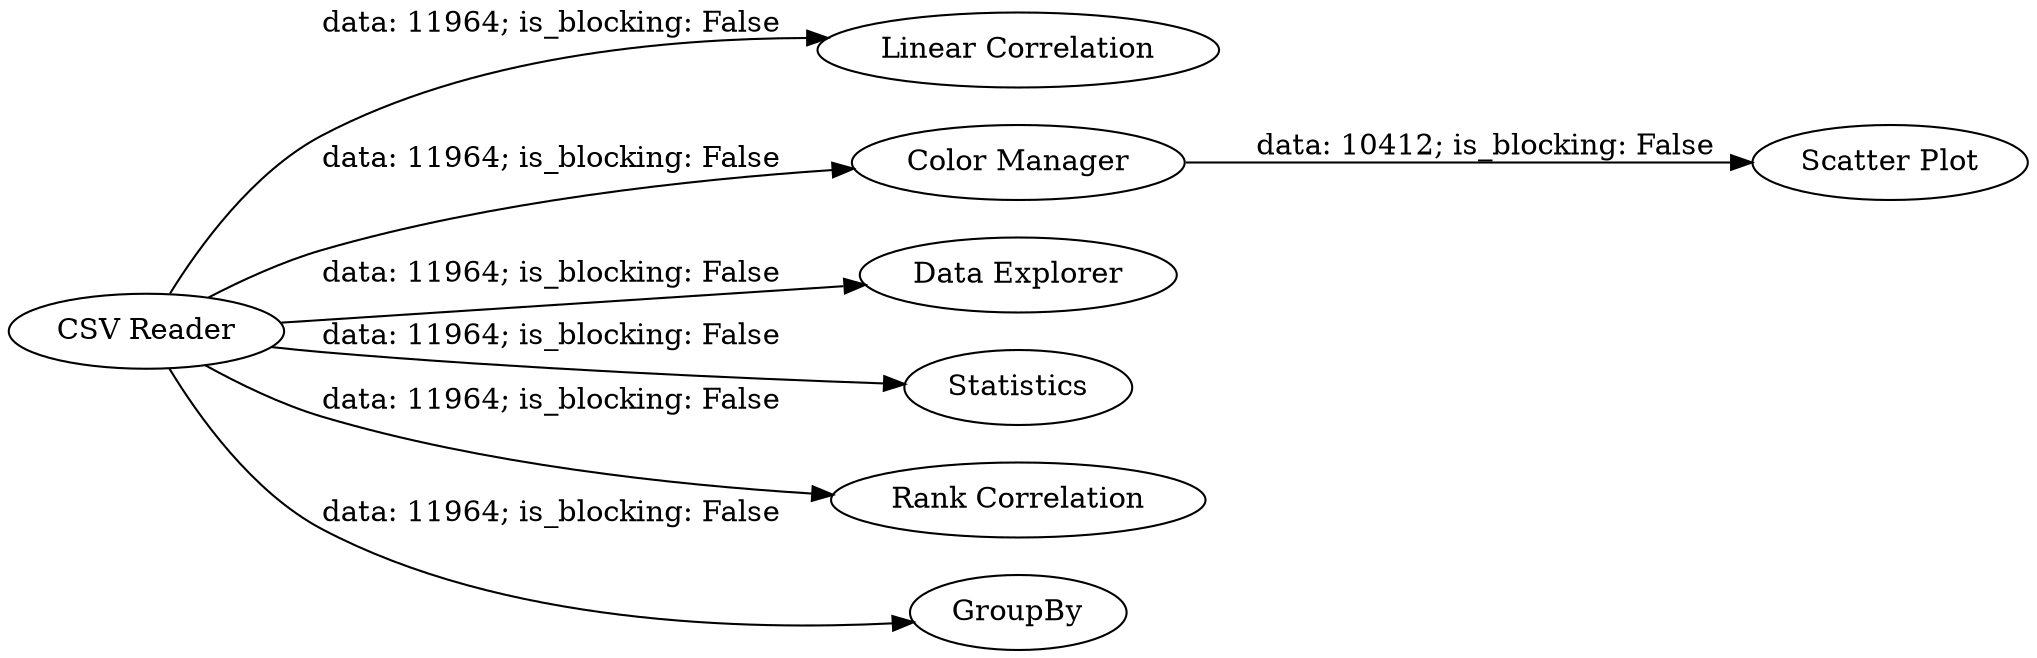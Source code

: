 digraph {
	"-4728209963463491896_4" [label="CSV Reader"]
	"-4728209963463491896_7" [label="Linear Correlation"]
	"-4728209963463491896_9" [label="Scatter Plot"]
	"-4728209963463491896_10" [label="Color Manager"]
	"-4728209963463491896_2" [label="Data Explorer"]
	"-4728209963463491896_3" [label=Statistics]
	"-4728209963463491896_8" [label="Rank Correlation"]
	"-4728209963463491896_5" [label=GroupBy]
	"-4728209963463491896_4" -> "-4728209963463491896_8" [label="data: 11964; is_blocking: False"]
	"-4728209963463491896_4" -> "-4728209963463491896_5" [label="data: 11964; is_blocking: False"]
	"-4728209963463491896_4" -> "-4728209963463491896_7" [label="data: 11964; is_blocking: False"]
	"-4728209963463491896_4" -> "-4728209963463491896_3" [label="data: 11964; is_blocking: False"]
	"-4728209963463491896_10" -> "-4728209963463491896_9" [label="data: 10412; is_blocking: False"]
	"-4728209963463491896_4" -> "-4728209963463491896_2" [label="data: 11964; is_blocking: False"]
	"-4728209963463491896_4" -> "-4728209963463491896_10" [label="data: 11964; is_blocking: False"]
	rankdir=LR
}
